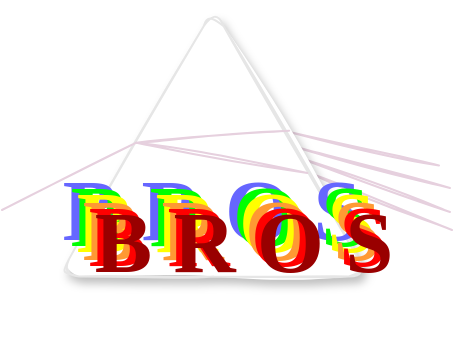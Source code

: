 <mxfile version="15.8.7" type="device"><diagram id="T6U-ws-FgV0TkpuBPIYZ" name="第 1 页"><mxGraphModel dx="407" dy="696" grid="0" gridSize="10" guides="1" tooltips="1" connect="1" arrows="1" fold="1" page="0" pageScale="1" pageWidth="827" pageHeight="1169" math="0" shadow="0"><root><mxCell id="0"/><mxCell id="1" parent="0"/><mxCell id="ANCNOJlqvJA2Jn2Qd3um-35" value="" style="endArrow=none;html=1;rounded=0;shadow=0;labelBackgroundColor=none;labelBorderColor=#E6E6E6;sketch=1;fontFamily=Courier New;fontSize=43;fontColor=#990000;entryX=0.541;entryY=0.741;entryDx=0;entryDy=0;strokeColor=#E6D0DE;entryPerimeter=0;" edge="1" parent="1" target="ANCNOJlqvJA2Jn2Qd3um-32"><mxGeometry width="50" height="50" relative="1" as="geometry"><mxPoint x="513.5" y="13.72" as="sourcePoint"/><mxPoint x="362.125" y="-5.03" as="targetPoint"/></mxGeometry></mxCell><mxCell id="ANCNOJlqvJA2Jn2Qd3um-39" value="" style="endArrow=none;html=1;rounded=0;shadow=0;labelBackgroundColor=none;labelBorderColor=#E6E6E6;sketch=1;fontFamily=Courier New;fontSize=43;fontColor=#990000;entryX=0.541;entryY=0.741;entryDx=0;entryDy=0;strokeColor=#E6D0DE;entryPerimeter=0;" edge="1" parent="1"><mxGeometry width="50" height="50" relative="1" as="geometry"><mxPoint x="519" y="25" as="sourcePoint"/><mxPoint x="439.995" y="4.001" as="targetPoint"/></mxGeometry></mxCell><mxCell id="ANCNOJlqvJA2Jn2Qd3um-40" value="" style="endArrow=none;html=1;rounded=0;shadow=0;labelBackgroundColor=none;labelBorderColor=#E6E6E6;sketch=1;fontFamily=Courier New;fontSize=43;fontColor=#990000;entryX=0.541;entryY=0.741;entryDx=0;entryDy=0;strokeColor=#E6D0DE;entryPerimeter=0;" edge="1" parent="1"><mxGeometry width="50" height="50" relative="1" as="geometry"><mxPoint x="519" y="37" as="sourcePoint"/><mxPoint x="443.995" y="10.001" as="targetPoint"/></mxGeometry></mxCell><mxCell id="ANCNOJlqvJA2Jn2Qd3um-41" value="" style="endArrow=none;html=1;rounded=0;shadow=0;labelBackgroundColor=none;labelBorderColor=#E6E6E6;sketch=1;fontFamily=Courier New;fontSize=43;fontColor=#990000;entryX=0.541;entryY=0.741;entryDx=0;entryDy=0;strokeColor=#E6D0DE;entryPerimeter=0;" edge="1" parent="1"><mxGeometry width="50" height="50" relative="1" as="geometry"><mxPoint x="520" y="46" as="sourcePoint"/><mxPoint x="449.995" y="18.001" as="targetPoint"/></mxGeometry></mxCell><mxCell id="ANCNOJlqvJA2Jn2Qd3um-32" value="" style="triangle;whiteSpace=wrap;html=1;rounded=1;shadow=1;glass=1;labelBackgroundColor=none;labelBorderColor=none;sketch=1;fontFamily=Courier New;fontSize=43;fontColor=#990000;strokeColor=#E6E6E6;fillColor=#FFFFFF;rotation=-90;" vertex="1" parent="1"><mxGeometry x="333.97" y="-75" width="133.75" height="154.69" as="geometry"/></mxCell><mxCell id="ANCNOJlqvJA2Jn2Qd3um-34" value="" style="endArrow=none;html=1;rounded=0;shadow=0;labelBackgroundColor=none;labelBorderColor=#E6E6E6;sketch=1;fontFamily=Courier New;fontSize=43;fontColor=#990000;entryX=0.5;entryY=0;entryDx=0;entryDy=0;strokeColor=#E6D0DE;" edge="1" parent="1" target="ANCNOJlqvJA2Jn2Qd3um-32"><mxGeometry width="50" height="50" relative="1" as="geometry"><mxPoint x="295" y="36" as="sourcePoint"/><mxPoint x="388.5" y="-142.28" as="targetPoint"/></mxGeometry></mxCell><mxCell id="ANCNOJlqvJA2Jn2Qd3um-37" value="" style="endArrow=none;html=1;rounded=0;shadow=0;labelBackgroundColor=none;labelBorderColor=#E6E6E6;sketch=1;fontFamily=Courier New;fontSize=43;fontColor=#990000;entryX=0.545;entryY=0.744;entryDx=0;entryDy=0;strokeColor=#E6D0DE;entryPerimeter=0;exitX=0.5;exitY=0;exitDx=0;exitDy=0;" edge="1" parent="1" source="ANCNOJlqvJA2Jn2Qd3um-32" target="ANCNOJlqvJA2Jn2Qd3um-32"><mxGeometry width="50" height="50" relative="1" as="geometry"><mxPoint x="294.5" y="33.72" as="sourcePoint"/><mxPoint x="362.125" y="-5.03" as="targetPoint"/></mxGeometry></mxCell><mxCell id="ANCNOJlqvJA2Jn2Qd3um-38" value="" style="endArrow=none;html=1;rounded=0;shadow=0;labelBackgroundColor=none;labelBorderColor=#E6E6E6;sketch=1;fontFamily=Courier New;fontSize=43;fontColor=#990000;entryX=0.387;entryY=0.803;entryDx=0;entryDy=0;strokeColor=#E6D0DE;entryPerimeter=0;exitX=0.5;exitY=0;exitDx=0;exitDy=0;" edge="1" parent="1" source="ANCNOJlqvJA2Jn2Qd3um-32" target="ANCNOJlqvJA2Jn2Qd3um-32"><mxGeometry width="50" height="50" relative="1" as="geometry"><mxPoint x="362.125" y="-5.03" as="sourcePoint"/><mxPoint x="418.688" y="-9.485" as="targetPoint"/></mxGeometry></mxCell><mxCell id="ANCNOJlqvJA2Jn2Qd3um-12" value="&lt;font style=&quot;font-size: 43px;&quot; face=&quot;Kdam Thmor Pro&quot; data-font-src=&quot;https://fonts.googleapis.com/css?family=Kdam+Thmor+Pro&quot;&gt;&lt;b style=&quot;font-size: 43px;&quot;&gt;B R O S&lt;/b&gt;&lt;/font&gt;" style="text;html=1;strokeColor=none;fillColor=none;align=center;verticalAlign=middle;whiteSpace=wrap;rounded=0;fontFamily=Staatliches;fontSource=https%3A%2F%2Ffonts.googleapis.com%2Fcss%3Ffamily%3DStaatliches;fontColor=#6666FF;fontSize=43;sketch=1;shadow=0;labelBackgroundColor=none;labelBorderColor=none;dashed=1;" vertex="1" parent="1"><mxGeometry x="317" y="-6" width="166" height="84" as="geometry"/></mxCell><mxCell id="ANCNOJlqvJA2Jn2Qd3um-14" value="&lt;font style=&quot;font-size: 43px;&quot; face=&quot;Kdam Thmor Pro&quot; data-font-src=&quot;https://fonts.googleapis.com/css?family=Kdam+Thmor+Pro&quot;&gt;&lt;b style=&quot;font-size: 43px;&quot;&gt;B R O S&lt;/b&gt;&lt;/font&gt;" style="text;html=1;strokeColor=none;fillColor=none;align=center;verticalAlign=middle;whiteSpace=wrap;rounded=0;fontFamily=Staatliches;fontSource=https%3A%2F%2Ffonts.googleapis.com%2Fcss%3Ffamily%3DStaatliches;fontColor=#00FF00;fontSize=43;sketch=1;shadow=0;labelBackgroundColor=none;labelBorderColor=none;dashed=1;" vertex="1" parent="1"><mxGeometry x="321" y="-3" width="166" height="84" as="geometry"/></mxCell><mxCell id="ANCNOJlqvJA2Jn2Qd3um-11" value="&lt;font style=&quot;font-size: 43px;&quot; face=&quot;Kdam Thmor Pro&quot; data-font-src=&quot;https://fonts.googleapis.com/css?family=Kdam+Thmor+Pro&quot;&gt;&lt;b style=&quot;font-size: 43px;&quot;&gt;B R O S&lt;/b&gt;&lt;/font&gt;" style="text;html=1;strokeColor=none;fillColor=none;align=center;verticalAlign=middle;whiteSpace=wrap;rounded=0;fontFamily=Staatliches;fontSource=https%3A%2F%2Ffonts.googleapis.com%2Fcss%3Ffamily%3DStaatliches;fontColor=#FFFF00;fontSize=43;sketch=1;shadow=0;labelBackgroundColor=none;labelBorderColor=none;dashed=1;" vertex="1" parent="1"><mxGeometry x="324" width="166" height="84" as="geometry"/></mxCell><mxCell id="ANCNOJlqvJA2Jn2Qd3um-13" value="&lt;font style=&quot;font-size: 43px;&quot; face=&quot;Kdam Thmor Pro&quot; data-font-src=&quot;https://fonts.googleapis.com/css?family=Kdam+Thmor+Pro&quot;&gt;&lt;b style=&quot;font-size: 43px;&quot;&gt;B R O S&lt;/b&gt;&lt;/font&gt;" style="text;html=1;strokeColor=none;fillColor=none;align=center;verticalAlign=middle;whiteSpace=wrap;rounded=0;fontFamily=Staatliches;fontSource=https%3A%2F%2Ffonts.googleapis.com%2Fcss%3Ffamily%3DStaatliches;fontColor=#FF9933;fontSize=43;sketch=1;shadow=0;labelBackgroundColor=none;labelBorderColor=none;dashed=1;" vertex="1" parent="1"><mxGeometry x="327" y="4" width="166" height="84" as="geometry"/></mxCell><mxCell id="ANCNOJlqvJA2Jn2Qd3um-10" value="&lt;font style=&quot;font-size: 43px;&quot; face=&quot;Kdam Thmor Pro&quot; data-font-src=&quot;https://fonts.googleapis.com/css?family=Kdam+Thmor+Pro&quot;&gt;&lt;b style=&quot;font-size: 43px;&quot;&gt;B R O S&lt;/b&gt;&lt;/font&gt;" style="text;html=1;strokeColor=none;fillColor=none;align=center;verticalAlign=middle;whiteSpace=wrap;rounded=0;fontFamily=Staatliches;fontSource=https%3A%2F%2Ffonts.googleapis.com%2Fcss%3Ffamily%3DStaatliches;fontColor=#FF0000;fontSize=43;sketch=1;shadow=0;labelBackgroundColor=none;labelBorderColor=none;dashed=1;" vertex="1" parent="1"><mxGeometry x="330" y="7" width="166" height="84" as="geometry"/></mxCell><mxCell id="ANCNOJlqvJA2Jn2Qd3um-29" value="&lt;font style=&quot;font-size: 43px;&quot; face=&quot;Kdam Thmor Pro&quot; data-font-src=&quot;https://fonts.googleapis.com/css?family=Kdam+Thmor+Pro&quot;&gt;&lt;span style=&quot;font-size: 43px;&quot;&gt;B R O S&lt;/span&gt;&lt;/font&gt;" style="text;html=1;strokeColor=none;fillColor=none;align=center;verticalAlign=middle;whiteSpace=wrap;rounded=1;fontFamily=Staatliches;fontSource=https%3A%2F%2Ffonts.googleapis.com%2Fcss%3Ffamily%3DStaatliches;fontColor=#990000;fontSize=43;sketch=1;shadow=1;labelBackgroundColor=none;labelBorderColor=none;dashed=1;fontStyle=1;glass=1;arcSize=0;" vertex="1" parent="1"><mxGeometry x="333" y="10" width="166" height="84" as="geometry"/></mxCell></root></mxGraphModel></diagram></mxfile>